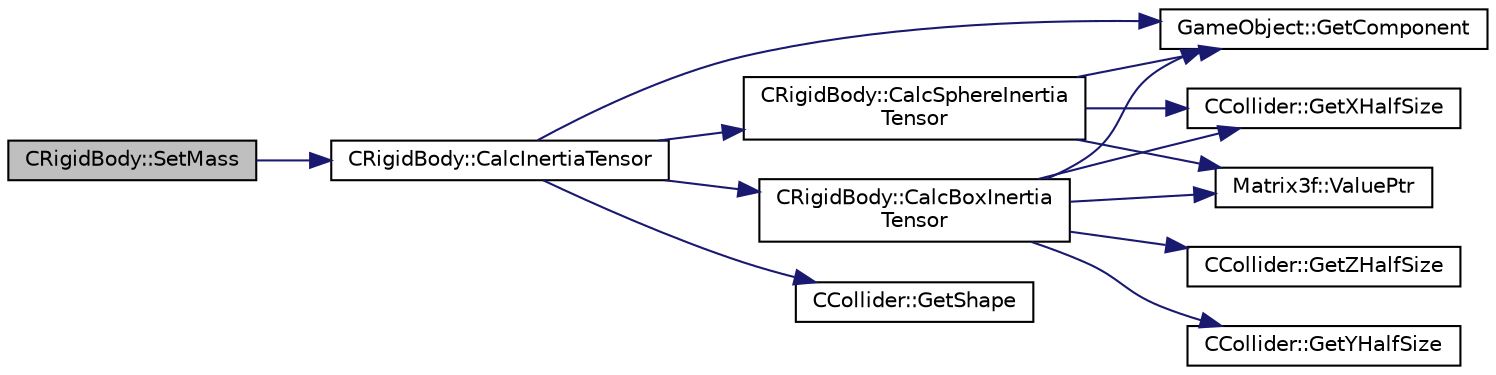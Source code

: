 digraph "CRigidBody::SetMass"
{
 // LATEX_PDF_SIZE
  edge [fontname="Helvetica",fontsize="10",labelfontname="Helvetica",labelfontsize="10"];
  node [fontname="Helvetica",fontsize="10",shape=record];
  rankdir="LR";
  Node129 [label="CRigidBody::SetMass",height=0.2,width=0.4,color="black", fillcolor="grey75", style="filled", fontcolor="black",tooltip=" "];
  Node129 -> Node130 [color="midnightblue",fontsize="10",style="solid",fontname="Helvetica"];
  Node130 [label="CRigidBody::CalcInertiaTensor",height=0.2,width=0.4,color="black", fillcolor="white", style="filled",URL="$class_c_rigid_body.html#a24135426aeb00a7b336c1763c759839a",tooltip=" "];
  Node130 -> Node131 [color="midnightblue",fontsize="10",style="solid",fontname="Helvetica"];
  Node131 [label="GameObject::GetComponent",height=0.2,width=0.4,color="black", fillcolor="white", style="filled",URL="$class_game_object.html#a5ba3b458e6bee6ea5aedd5c8cdeabf18",tooltip="component accessor"];
  Node130 -> Node132 [color="midnightblue",fontsize="10",style="solid",fontname="Helvetica"];
  Node132 [label="CCollider::GetShape",height=0.2,width=0.4,color="black", fillcolor="white", style="filled",URL="$class_c_collider.html#a2316c5d4e3e358ceda7a9fa1a0f7ca9a",tooltip=" "];
  Node130 -> Node133 [color="midnightblue",fontsize="10",style="solid",fontname="Helvetica"];
  Node133 [label="CRigidBody::CalcBoxInertia\lTensor",height=0.2,width=0.4,color="black", fillcolor="white", style="filled",URL="$class_c_rigid_body.html#ac182cbd959cc35dccc5f138b836d58ee",tooltip=" "];
  Node133 -> Node131 [color="midnightblue",fontsize="10",style="solid",fontname="Helvetica"];
  Node133 -> Node134 [color="midnightblue",fontsize="10",style="solid",fontname="Helvetica"];
  Node134 [label="Matrix3f::ValuePtr",height=0.2,width=0.4,color="black", fillcolor="white", style="filled",URL="$class_matrix3f.html#a9964d1a13fcaad0f1216e549b3a16f1e",tooltip=" "];
  Node133 -> Node135 [color="midnightblue",fontsize="10",style="solid",fontname="Helvetica"];
  Node135 [label="CCollider::GetYHalfSize",height=0.2,width=0.4,color="black", fillcolor="white", style="filled",URL="$class_c_collider.html#adc57445c09f3fbb914cd3dbde5744d92",tooltip=" "];
  Node133 -> Node136 [color="midnightblue",fontsize="10",style="solid",fontname="Helvetica"];
  Node136 [label="CCollider::GetZHalfSize",height=0.2,width=0.4,color="black", fillcolor="white", style="filled",URL="$class_c_collider.html#ae3bb4b5e42fe2229e683293704bf5f21",tooltip=" "];
  Node133 -> Node137 [color="midnightblue",fontsize="10",style="solid",fontname="Helvetica"];
  Node137 [label="CCollider::GetXHalfSize",height=0.2,width=0.4,color="black", fillcolor="white", style="filled",URL="$class_c_collider.html#a36a5a3437c8d1b7e07228249c1a48b53",tooltip=" "];
  Node130 -> Node138 [color="midnightblue",fontsize="10",style="solid",fontname="Helvetica"];
  Node138 [label="CRigidBody::CalcSphereInertia\lTensor",height=0.2,width=0.4,color="black", fillcolor="white", style="filled",URL="$class_c_rigid_body.html#a86f4d96fdc03ef2b8e52ad67cc7c536d",tooltip=" "];
  Node138 -> Node131 [color="midnightblue",fontsize="10",style="solid",fontname="Helvetica"];
  Node138 -> Node134 [color="midnightblue",fontsize="10",style="solid",fontname="Helvetica"];
  Node138 -> Node137 [color="midnightblue",fontsize="10",style="solid",fontname="Helvetica"];
}
